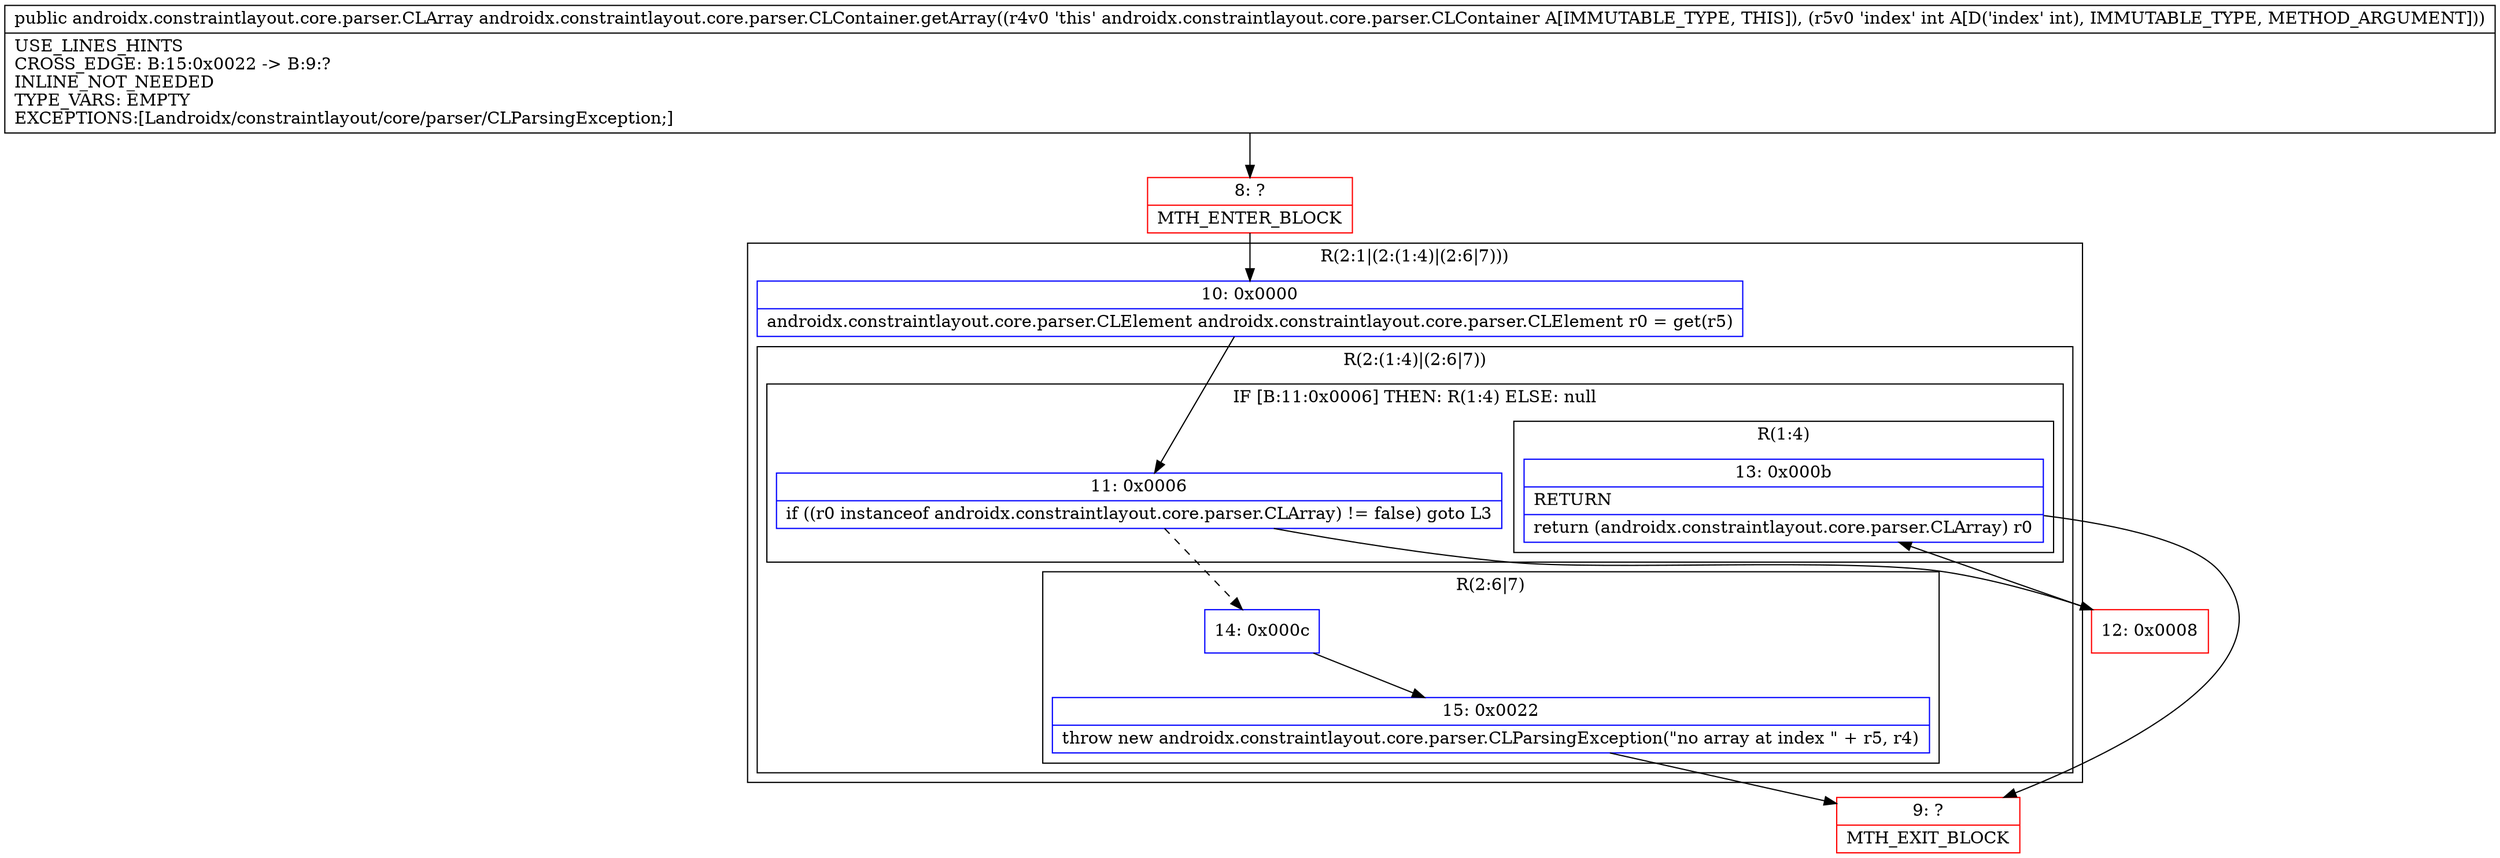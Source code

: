 digraph "CFG forandroidx.constraintlayout.core.parser.CLContainer.getArray(I)Landroidx\/constraintlayout\/core\/parser\/CLArray;" {
subgraph cluster_Region_784626766 {
label = "R(2:1|(2:(1:4)|(2:6|7)))";
node [shape=record,color=blue];
Node_10 [shape=record,label="{10\:\ 0x0000|androidx.constraintlayout.core.parser.CLElement androidx.constraintlayout.core.parser.CLElement r0 = get(r5)\l}"];
subgraph cluster_Region_428708513 {
label = "R(2:(1:4)|(2:6|7))";
node [shape=record,color=blue];
subgraph cluster_IfRegion_1893077524 {
label = "IF [B:11:0x0006] THEN: R(1:4) ELSE: null";
node [shape=record,color=blue];
Node_11 [shape=record,label="{11\:\ 0x0006|if ((r0 instanceof androidx.constraintlayout.core.parser.CLArray) != false) goto L3\l}"];
subgraph cluster_Region_310384577 {
label = "R(1:4)";
node [shape=record,color=blue];
Node_13 [shape=record,label="{13\:\ 0x000b|RETURN\l|return (androidx.constraintlayout.core.parser.CLArray) r0\l}"];
}
}
subgraph cluster_Region_1553072716 {
label = "R(2:6|7)";
node [shape=record,color=blue];
Node_14 [shape=record,label="{14\:\ 0x000c}"];
Node_15 [shape=record,label="{15\:\ 0x0022|throw new androidx.constraintlayout.core.parser.CLParsingException(\"no array at index \" + r5, r4)\l}"];
}
}
}
Node_8 [shape=record,color=red,label="{8\:\ ?|MTH_ENTER_BLOCK\l}"];
Node_12 [shape=record,color=red,label="{12\:\ 0x0008}"];
Node_9 [shape=record,color=red,label="{9\:\ ?|MTH_EXIT_BLOCK\l}"];
MethodNode[shape=record,label="{public androidx.constraintlayout.core.parser.CLArray androidx.constraintlayout.core.parser.CLContainer.getArray((r4v0 'this' androidx.constraintlayout.core.parser.CLContainer A[IMMUTABLE_TYPE, THIS]), (r5v0 'index' int A[D('index' int), IMMUTABLE_TYPE, METHOD_ARGUMENT]))  | USE_LINES_HINTS\lCROSS_EDGE: B:15:0x0022 \-\> B:9:?\lINLINE_NOT_NEEDED\lTYPE_VARS: EMPTY\lEXCEPTIONS:[Landroidx\/constraintlayout\/core\/parser\/CLParsingException;]\l}"];
MethodNode -> Node_8;Node_10 -> Node_11;
Node_11 -> Node_12;
Node_11 -> Node_14[style=dashed];
Node_13 -> Node_9;
Node_14 -> Node_15;
Node_15 -> Node_9;
Node_8 -> Node_10;
Node_12 -> Node_13;
}

